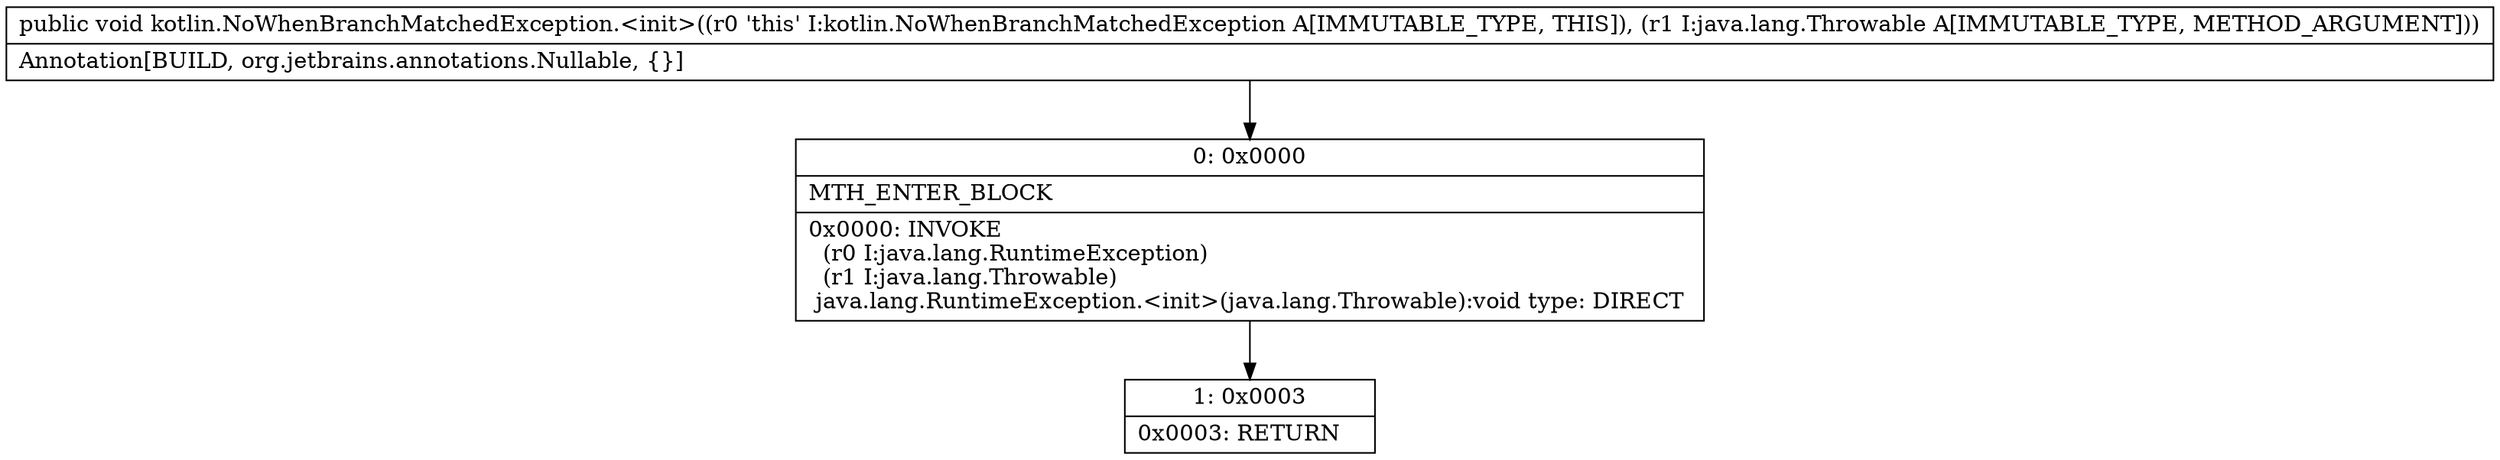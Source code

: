 digraph "CFG forkotlin.NoWhenBranchMatchedException.\<init\>(Ljava\/lang\/Throwable;)V" {
Node_0 [shape=record,label="{0\:\ 0x0000|MTH_ENTER_BLOCK\l|0x0000: INVOKE  \l  (r0 I:java.lang.RuntimeException)\l  (r1 I:java.lang.Throwable)\l java.lang.RuntimeException.\<init\>(java.lang.Throwable):void type: DIRECT \l}"];
Node_1 [shape=record,label="{1\:\ 0x0003|0x0003: RETURN   \l}"];
MethodNode[shape=record,label="{public void kotlin.NoWhenBranchMatchedException.\<init\>((r0 'this' I:kotlin.NoWhenBranchMatchedException A[IMMUTABLE_TYPE, THIS]), (r1 I:java.lang.Throwable A[IMMUTABLE_TYPE, METHOD_ARGUMENT]))  | Annotation[BUILD, org.jetbrains.annotations.Nullable, \{\}]\l}"];
MethodNode -> Node_0;
Node_0 -> Node_1;
}


